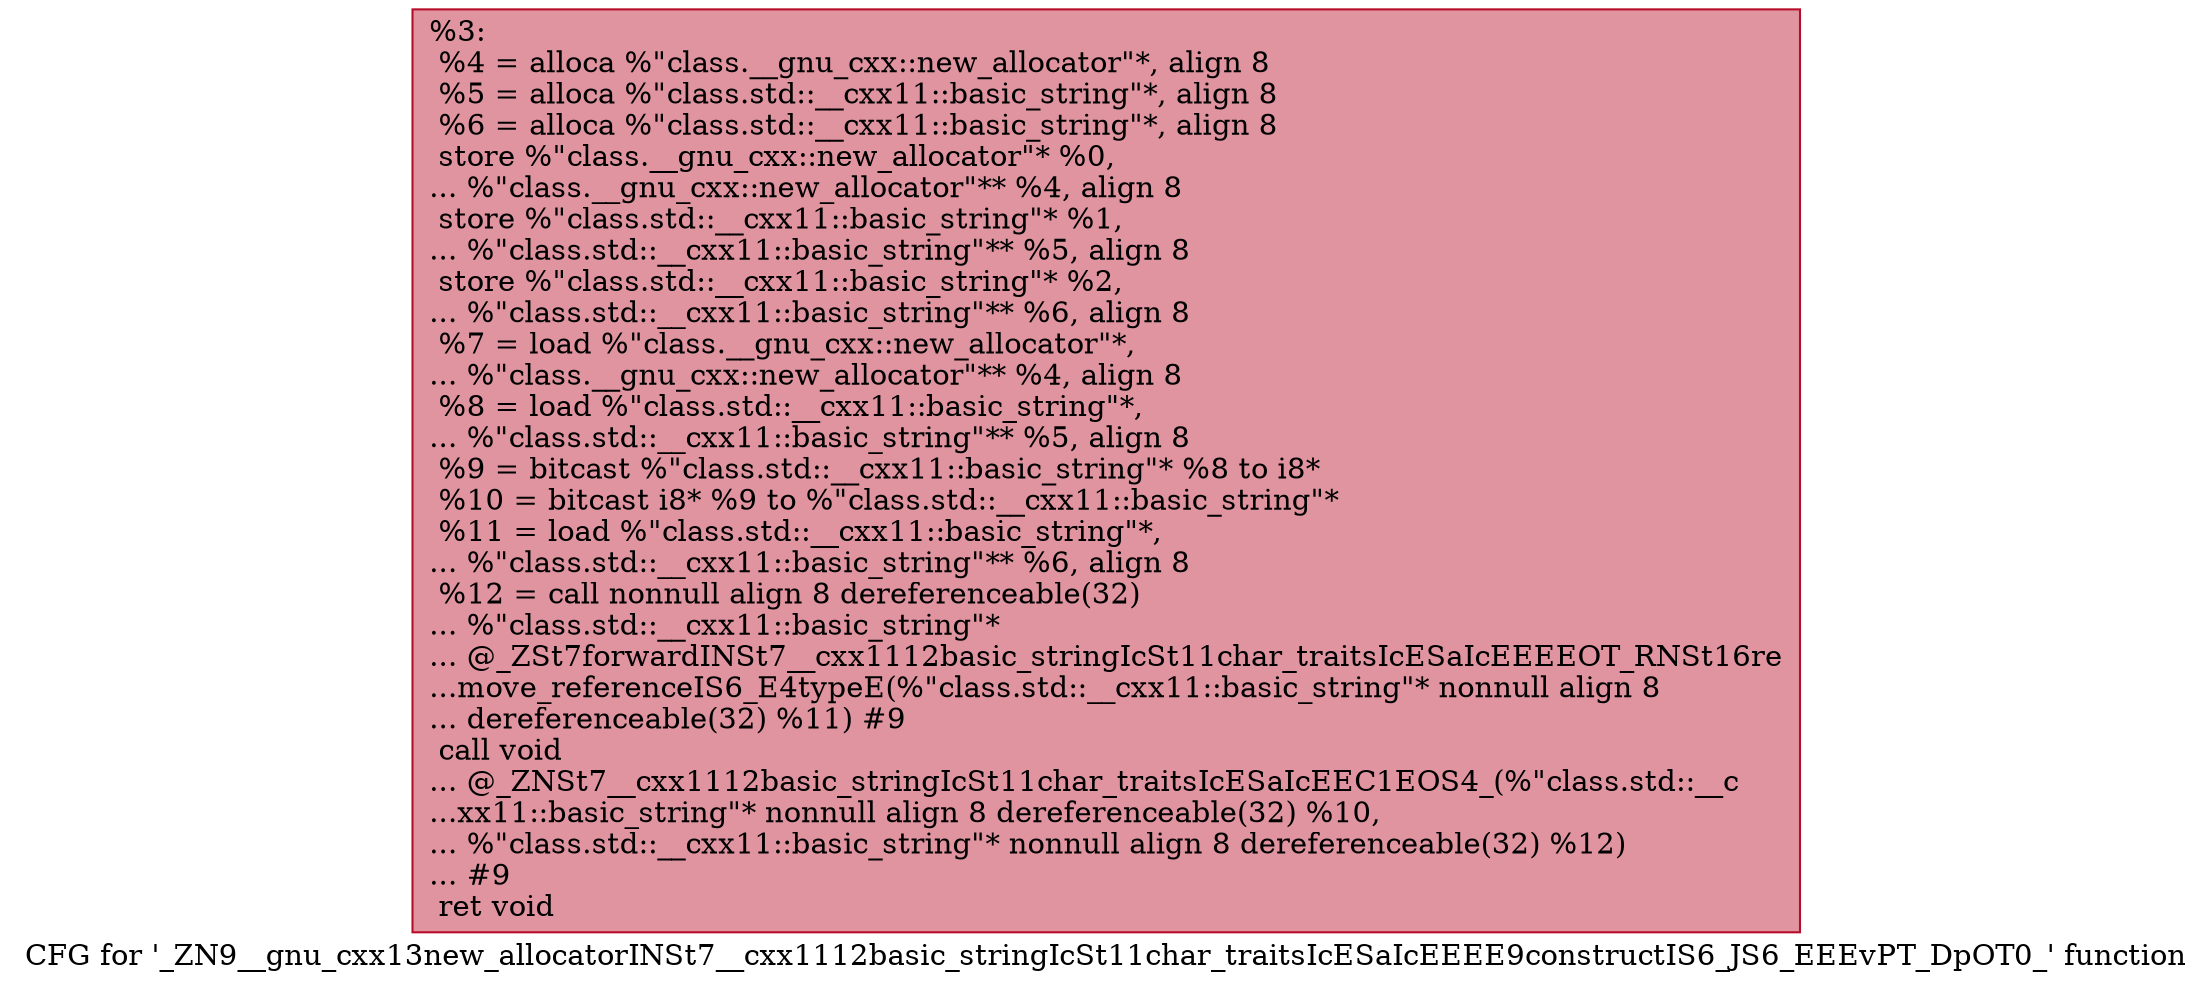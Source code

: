 digraph "CFG for '_ZN9__gnu_cxx13new_allocatorINSt7__cxx1112basic_stringIcSt11char_traitsIcESaIcEEEE9constructIS6_JS6_EEEvPT_DpOT0_' function" {
	label="CFG for '_ZN9__gnu_cxx13new_allocatorINSt7__cxx1112basic_stringIcSt11char_traitsIcESaIcEEEE9constructIS6_JS6_EEEvPT_DpOT0_' function";

	Node0x55fb0eb03160 [shape=record,color="#b70d28ff", style=filled, fillcolor="#b70d2870",label="{%3:\l  %4 = alloca %\"class.__gnu_cxx::new_allocator\"*, align 8\l  %5 = alloca %\"class.std::__cxx11::basic_string\"*, align 8\l  %6 = alloca %\"class.std::__cxx11::basic_string\"*, align 8\l  store %\"class.__gnu_cxx::new_allocator\"* %0,\l... %\"class.__gnu_cxx::new_allocator\"** %4, align 8\l  store %\"class.std::__cxx11::basic_string\"* %1,\l... %\"class.std::__cxx11::basic_string\"** %5, align 8\l  store %\"class.std::__cxx11::basic_string\"* %2,\l... %\"class.std::__cxx11::basic_string\"** %6, align 8\l  %7 = load %\"class.__gnu_cxx::new_allocator\"*,\l... %\"class.__gnu_cxx::new_allocator\"** %4, align 8\l  %8 = load %\"class.std::__cxx11::basic_string\"*,\l... %\"class.std::__cxx11::basic_string\"** %5, align 8\l  %9 = bitcast %\"class.std::__cxx11::basic_string\"* %8 to i8*\l  %10 = bitcast i8* %9 to %\"class.std::__cxx11::basic_string\"*\l  %11 = load %\"class.std::__cxx11::basic_string\"*,\l... %\"class.std::__cxx11::basic_string\"** %6, align 8\l  %12 = call nonnull align 8 dereferenceable(32)\l... %\"class.std::__cxx11::basic_string\"*\l... @_ZSt7forwardINSt7__cxx1112basic_stringIcSt11char_traitsIcESaIcEEEEOT_RNSt16re\l...move_referenceIS6_E4typeE(%\"class.std::__cxx11::basic_string\"* nonnull align 8\l... dereferenceable(32) %11) #9\l  call void\l... @_ZNSt7__cxx1112basic_stringIcSt11char_traitsIcESaIcEEC1EOS4_(%\"class.std::__c\l...xx11::basic_string\"* nonnull align 8 dereferenceable(32) %10,\l... %\"class.std::__cxx11::basic_string\"* nonnull align 8 dereferenceable(32) %12)\l... #9\l  ret void\l}"];
}
